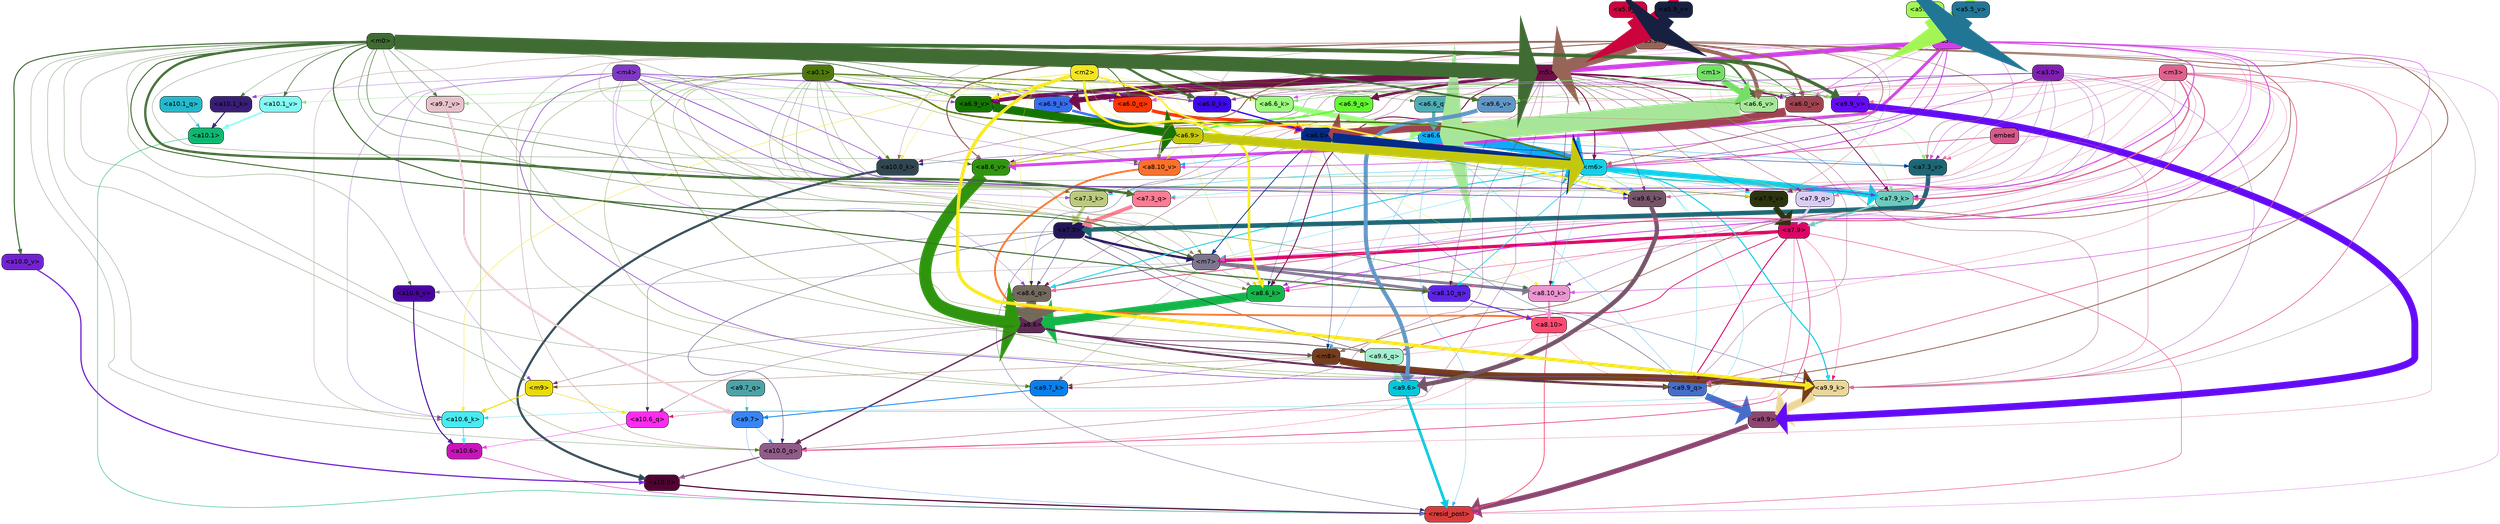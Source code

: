 strict digraph "" {
	graph [bgcolor=transparent,
		layout=dot,
		overlap=false,
		splines=true
	];
	"<a10.6>"	[color=black,
		fillcolor="#c814b9",
		fontname=Helvetica,
		shape=box,
		style="filled, rounded"];
	"<resid_post>"	[color=black,
		fillcolor="#d83c3c",
		fontname=Helvetica,
		shape=box,
		style="filled, rounded"];
	"<a10.6>" -> "<resid_post>"	[color="#c814b9",
		penwidth=0.9498605728149414];
	"<a10.1>"	[color=black,
		fillcolor="#0db871",
		fontname=Helvetica,
		shape=box,
		style="filled, rounded"];
	"<a10.1>" -> "<resid_post>"	[color="#0db871",
		penwidth=1.0084514617919922];
	"<a10.0>"	[color=black,
		fillcolor="#510333",
		fontname=Helvetica,
		shape=box,
		style="filled, rounded"];
	"<a10.0>" -> "<resid_post>"	[color="#510333",
		penwidth=2.5814952850341797];
	"<a9.9>"	[color=black,
		fillcolor="#8c4671",
		fontname=Helvetica,
		shape=box,
		style="filled, rounded"];
	"<a9.9>" -> "<resid_post>"	[color="#8c4671",
		penwidth=11.610888481140137];
	"<a9.7>"	[color=black,
		fillcolor="#3885f7",
		fontname=Helvetica,
		shape=box,
		style="filled, rounded"];
	"<a9.7>" -> "<resid_post>"	[color="#3885f7",
		penwidth=0.6];
	"<a10.0_q>"	[color=black,
		fillcolor="#915c88",
		fontname=Helvetica,
		shape=box,
		style="filled, rounded"];
	"<a9.7>" -> "<a10.0_q>"	[color="#3885f7",
		penwidth=0.6];
	"<a9.6>"	[color=black,
		fillcolor="#05c7db",
		fontname=Helvetica,
		shape=box,
		style="filled, rounded"];
	"<a9.6>" -> "<resid_post>"	[color="#05c7db",
		penwidth=6.121421813964844];
	"<a8.10>"	[color=black,
		fillcolor="#fc4b73",
		fontname=Helvetica,
		shape=box,
		style="filled, rounded"];
	"<a8.10>" -> "<resid_post>"	[color="#fc4b73",
		penwidth=1.7841739654541016];
	"<a8.10>" -> "<a10.0_q>"	[color="#fc4b73",
		penwidth=0.6612663269042969];
	"<a9.9_q>"	[color=black,
		fillcolor="#466ec9",
		fontname=Helvetica,
		shape=box,
		style="filled, rounded"];
	"<a8.10>" -> "<a9.9_q>"	[color="#fc4b73",
		penwidth=0.6];
	"<a7.9>"	[color=black,
		fillcolor="#de0465",
		fontname=Helvetica,
		shape=box,
		style="filled, rounded"];
	"<a7.9>" -> "<resid_post>"	[color="#de0465",
		penwidth=0.8109169006347656];
	"<a10.6_q>"	[color=black,
		fillcolor="#fe2aef",
		fontname=Helvetica,
		shape=box,
		style="filled, rounded"];
	"<a7.9>" -> "<a10.6_q>"	[color="#de0465",
		penwidth=0.6];
	"<a7.9>" -> "<a10.0_q>"	[color="#de0465",
		penwidth=1.19378662109375];
	"<m7>"	[color=black,
		fillcolor="#7e758f",
		fontname=Helvetica,
		shape=box,
		style="filled, rounded"];
	"<a7.9>" -> "<m7>"	[color="#de0465",
		penwidth=7.3899383544921875];
	"<a7.9>" -> "<a9.9_q>"	[color="#de0465",
		penwidth=2.1764984130859375];
	"<a9.6_q>"	[color=black,
		fillcolor="#a3f0d0",
		fontname=Helvetica,
		shape=box,
		style="filled, rounded"];
	"<a7.9>" -> "<a9.6_q>"	[color="#de0465",
		penwidth=1.6184196472167969];
	"<a9.9_k>"	[color=black,
		fillcolor="#ead799",
		fontname=Helvetica,
		shape=box,
		style="filled, rounded"];
	"<a7.9>" -> "<a9.9_k>"	[color="#de0465",
		penwidth=0.6];
	"<a8.6_k>"	[color=black,
		fillcolor="#14b64a",
		fontname=Helvetica,
		shape=box,
		style="filled, rounded"];
	"<a7.9>" -> "<a8.6_k>"	[color="#de0465",
		penwidth=0.7570610046386719];
	"<a7.3>"	[color=black,
		fillcolor="#231658",
		fontname=Helvetica,
		shape=box,
		style="filled, rounded"];
	"<a7.3>" -> "<resid_post>"	[color="#231658",
		penwidth=0.6];
	"<a7.3>" -> "<a10.6_q>"	[color="#231658",
		penwidth=0.6];
	"<a7.3>" -> "<a10.0_q>"	[color="#231658",
		penwidth=0.8208656311035156];
	"<a7.3>" -> "<m7>"	[color="#231658",
		penwidth=5.189311981201172];
	"<a7.3>" -> "<a9.9_q>"	[color="#231658",
		penwidth=0.8119163513183594];
	"<a7.3>" -> "<a9.6_q>"	[color="#231658",
		penwidth=0.9649925231933594];
	"<a8.6_q>"	[color=black,
		fillcolor="#73695d",
		fontname=Helvetica,
		shape=box,
		style="filled, rounded"];
	"<a7.3>" -> "<a8.6_q>"	[color="#231658",
		penwidth=0.7801322937011719];
	"<a6.6>"	[color=black,
		fillcolor="#11aaf4",
		fontname=Helvetica,
		shape=box,
		style="filled, rounded"];
	"<a6.6>" -> "<resid_post>"	[color="#11aaf4",
		penwidth=0.6];
	"<m6>"	[color=black,
		fillcolor="#11d0e7",
		fontname=Helvetica,
		shape=box,
		style="filled, rounded"];
	"<a6.6>" -> "<m6>"	[color="#11aaf4",
		penwidth=21.6163272857666];
	"<m8>"	[color=black,
		fillcolor="#763c1c",
		fontname=Helvetica,
		shape=box,
		style="filled, rounded"];
	"<a6.6>" -> "<m8>"	[color="#11aaf4",
		penwidth=0.6];
	"<a6.6>" -> "<a9.9_q>"	[color="#11aaf4",
		penwidth=0.6];
	"<a8.10_v>"	[color=black,
		fillcolor="#fb712b",
		fontname=Helvetica,
		shape=box,
		style="filled, rounded"];
	"<a6.6>" -> "<a8.10_v>"	[color="#11aaf4",
		penwidth=1.0661506652832031];
	"<a7.3_v>"	[color=black,
		fillcolor="#1c6675",
		fontname=Helvetica,
		shape=box,
		style="filled, rounded"];
	"<a6.6>" -> "<a7.3_v>"	[color="#11aaf4",
		penwidth=0.8506813049316406];
	"<a5.5>"	[color=black,
		fillcolor="#d140e5",
		fontname=Helvetica,
		shape=box,
		style="filled, rounded"];
	"<a5.5>" -> "<resid_post>"	[color="#d140e5",
		penwidth=0.6];
	"<m5>"	[color=black,
		fillcolor="#730c4b",
		fontname=Helvetica,
		shape=box,
		style="filled, rounded"];
	"<a5.5>" -> "<m5>"	[color="#d140e5",
		penwidth=10.773042678833008];
	"<a5.5>" -> "<m6>"	[color="#d140e5",
		penwidth=1.8430671691894531];
	"<a5.5>" -> "<m7>"	[color="#d140e5",
		penwidth=1.0865592956542969];
	"<a9.9_v>"	[color=black,
		fillcolor="#640bf6",
		fontname=Helvetica,
		shape=box,
		style="filled, rounded"];
	"<a5.5>" -> "<a9.9_v>"	[color="#d140e5",
		penwidth=0.6];
	"<a8.10_k>"	[color=black,
		fillcolor="#eb95d0",
		fontname=Helvetica,
		shape=box,
		style="filled, rounded"];
	"<a5.5>" -> "<a8.10_k>"	[color="#d140e5",
		penwidth=1.1390800476074219];
	"<a5.5>" -> "<a8.6_k>"	[color="#d140e5",
		penwidth=2.00030517578125];
	"<a5.5>" -> "<a8.10_v>"	[color="#d140e5",
		penwidth=1.4206085205078125];
	"<a8.6_v>"	[color=black,
		fillcolor="#2f950e",
		fontname=Helvetica,
		shape=box,
		style="filled, rounded"];
	"<a5.5>" -> "<a8.6_v>"	[color="#d140e5",
		penwidth=6.534294128417969];
	"<a7.9_q>"	[color=black,
		fillcolor="#d9cdf5",
		fontname=Helvetica,
		shape=box,
		style="filled, rounded"];
	"<a5.5>" -> "<a7.9_q>"	[color="#d140e5",
		penwidth=0.6];
	"<a7.9_v>"	[color=black,
		fillcolor="#2b350e",
		fontname=Helvetica,
		shape=box,
		style="filled, rounded"];
	"<a5.5>" -> "<a7.9_v>"	[color="#d140e5",
		penwidth=2.0819549560546875];
	"<a5.5>" -> "<a7.3_v>"	[color="#d140e5",
		penwidth=0.8107681274414062];
	"<a6.0_q>"	[color=black,
		fillcolor="#fe3605",
		fontname=Helvetica,
		shape=box,
		style="filled, rounded"];
	"<a5.5>" -> "<a6.0_q>"	[color="#d140e5",
		penwidth=0.6];
	"<a6.6_k>"	[color=black,
		fillcolor="#9dfb80",
		fontname=Helvetica,
		shape=box,
		style="filled, rounded"];
	"<a5.5>" -> "<a6.6_k>"	[color="#d140e5",
		penwidth=0.6];
	"<a6.0_v>"	[color=black,
		fillcolor="#9f4350",
		fontname=Helvetica,
		shape=box,
		style="filled, rounded"];
	"<a5.5>" -> "<a6.0_v>"	[color="#d140e5",
		penwidth=0.9978408813476562];
	"<a10.6_q>" -> "<a10.6>"	[color="#fe2aef",
		penwidth=0.9244728088378906];
	"<a10.1_q>"	[color=black,
		fillcolor="#24b9cd",
		fontname=Helvetica,
		shape=box,
		style="filled, rounded"];
	"<a10.1_q>" -> "<a10.1>"	[color="#24b9cd",
		penwidth=0.9268798828125];
	"<a10.0_q>" -> "<a10.0>"	[color="#915c88",
		penwidth=2.905670166015625];
	"<a10.6_k>"	[color=black,
		fillcolor="#47eaf2",
		fontname=Helvetica,
		shape=box,
		style="filled, rounded"];
	"<a10.6_k>" -> "<a10.6>"	[color="#47eaf2",
		penwidth=2.0319366455078125];
	"<a10.1_k>"	[color=black,
		fillcolor="#391e76",
		fontname=Helvetica,
		shape=box,
		style="filled, rounded"];
	"<a10.1_k>" -> "<a10.1>"	[color="#391e76",
		penwidth=2.4037628173828125];
	"<a10.0_k>"	[color=black,
		fillcolor="#304752",
		fontname=Helvetica,
		shape=box,
		style="filled, rounded"];
	"<a10.0_k>" -> "<a10.0>"	[color="#304752",
		penwidth=4.9319305419921875];
	"<a10.6_v>"	[color=black,
		fillcolor="#48059f",
		fontname=Helvetica,
		shape=box,
		style="filled, rounded"];
	"<a10.6_v>" -> "<a10.6>"	[color="#48059f",
		penwidth=2.290935516357422];
	"<a10.1_v>"	[color=black,
		fillcolor="#82f9f2",
		fontname=Helvetica,
		shape=box,
		style="filled, rounded"];
	"<a10.1_v>" -> "<a10.1>"	[color="#82f9f2",
		penwidth=3.6398468017578125];
	"<a10.0_v>"	[color=black,
		fillcolor="#7223d0",
		fontname=Helvetica,
		shape=box,
		style="filled, rounded"];
	"<a10.0_v>" -> "<a10.0>"	[color="#7223d0",
		penwidth=2.7666168212890625];
	"<m9>"	[color=black,
		fillcolor="#ebdb08",
		fontname=Helvetica,
		shape=box,
		style="filled, rounded"];
	"<m9>" -> "<a10.6_q>"	[color="#ebdb08",
		penwidth=1.0384025573730469];
	"<m9>" -> "<a10.6_k>"	[color="#ebdb08",
		penwidth=2.371124267578125];
	"<a8.6>"	[color=black,
		fillcolor="#622a58",
		fontname=Helvetica,
		shape=box,
		style="filled, rounded"];
	"<a8.6>" -> "<a10.6_q>"	[color="#622a58",
		penwidth=0.6];
	"<a8.6>" -> "<a10.0_q>"	[color="#622a58",
		penwidth=3.1841888427734375];
	"<a8.6>" -> "<m9>"	[color="#622a58",
		penwidth=0.6];
	"<a8.6>" -> "<m8>"	[color="#622a58",
		penwidth=1.972564697265625];
	"<a8.6>" -> "<a9.9_q>"	[color="#622a58",
		penwidth=4.482503890991211];
	"<a8.6>" -> "<a9.6_q>"	[color="#622a58",
		penwidth=1.515838623046875];
	"<m5>" -> "<a10.0_q>"	[color="#730c4b",
		penwidth=0.6];
	"<m5>" -> "<a10.0_k>"	[color="#730c4b",
		penwidth=0.6];
	"<m5>" -> "<m6>"	[color="#730c4b",
		penwidth=2.143606185913086];
	"<m5>" -> "<a9.9_q>"	[color="#730c4b",
		penwidth=0.6];
	"<m5>" -> "<a9.9_k>"	[color="#730c4b",
		penwidth=0.6];
	"<a9.7_k>"	[color=black,
		fillcolor="#097fed",
		fontname=Helvetica,
		shape=box,
		style="filled, rounded"];
	"<m5>" -> "<a9.7_k>"	[color="#730c4b",
		penwidth=0.6];
	"<a9.6_k>"	[color=black,
		fillcolor="#765469",
		fontname=Helvetica,
		shape=box,
		style="filled, rounded"];
	"<m5>" -> "<a9.6_k>"	[color="#730c4b",
		penwidth=0.7197036743164062];
	"<a8.10_q>"	[color=black,
		fillcolor="#5b24e5",
		fontname=Helvetica,
		shape=box,
		style="filled, rounded"];
	"<m5>" -> "<a8.10_q>"	[color="#730c4b",
		penwidth=0.7198371887207031];
	"<m5>" -> "<a8.6_q>"	[color="#730c4b",
		penwidth=0.6];
	"<m5>" -> "<a8.10_k>"	[color="#730c4b",
		penwidth=0.9238471984863281];
	"<m5>" -> "<a8.6_k>"	[color="#730c4b",
		penwidth=2.1219520568847656];
	"<m5>" -> "<a8.6_v>"	[color="#730c4b",
		penwidth=0.6];
	"<m5>" -> "<a7.9_q>"	[color="#730c4b",
		penwidth=0.6];
	"<a7.9_k>"	[color=black,
		fillcolor="#6dcbbe",
		fontname=Helvetica,
		shape=box,
		style="filled, rounded"];
	"<m5>" -> "<a7.9_k>"	[color="#730c4b",
		penwidth=1.7779998779296875];
	"<a7.3_k>"	[color=black,
		fillcolor="#bcca7d",
		fontname=Helvetica,
		shape=box,
		style="filled, rounded"];
	"<m5>" -> "<a7.3_k>"	[color="#730c4b",
		penwidth=0.6];
	"<m5>" -> "<a7.9_v>"	[color="#730c4b",
		penwidth=0.6];
	"<a6.9_q>"	[color=black,
		fillcolor="#64f632",
		fontname=Helvetica,
		shape=box,
		style="filled, rounded"];
	"<m5>" -> "<a6.9_q>"	[color="#730c4b",
		penwidth=5.935678482055664];
	"<a6.6_q>"	[color=black,
		fillcolor="#4facb4",
		fontname=Helvetica,
		shape=box,
		style="filled, rounded"];
	"<m5>" -> "<a6.6_q>"	[color="#730c4b",
		penwidth=0.6];
	"<a6.9_k>"	[color=black,
		fillcolor="#366ded",
		fontname=Helvetica,
		shape=box,
		style="filled, rounded"];
	"<m5>" -> "<a6.9_k>"	[color="#730c4b",
		penwidth=12.203306198120117];
	"<a6.0_k>"	[color=black,
		fillcolor="#3d09ec",
		fontname=Helvetica,
		shape=box,
		style="filled, rounded"];
	"<m5>" -> "<a6.0_k>"	[color="#730c4b",
		penwidth=0.6867179870605469];
	"<a6.9_v>"	[color=black,
		fillcolor="#157403",
		fontname=Helvetica,
		shape=box,
		style="filled, rounded"];
	"<m5>" -> "<a6.9_v>"	[color="#730c4b",
		penwidth=8.809343338012695];
	"<m5>" -> "<a6.0_v>"	[color="#730c4b",
		penwidth=3.8560523986816406];
	"<a5.9>"	[color=black,
		fillcolor="#966557",
		fontname=Helvetica,
		shape=box,
		style="filled, rounded"];
	"<a5.9>" -> "<a10.0_q>"	[color="#966557",
		penwidth=0.6463394165039062];
	"<a5.9>" -> "<a10.6_k>"	[color="#966557",
		penwidth=0.6];
	"<a5.9>" -> "<a10.0_k>"	[color="#966557",
		penwidth=0.6];
	"<a5.9>" -> "<m5>"	[color="#966557",
		penwidth=27.929821968078613];
	"<a5.9>" -> "<m6>"	[color="#966557",
		penwidth=1.4513568878173828];
	"<a5.9>" -> "<m7>"	[color="#966557",
		penwidth=0.6];
	"<a5.9>" -> "<m8>"	[color="#966557",
		penwidth=1.6550712585449219];
	"<a5.9>" -> "<a9.9_q>"	[color="#966557",
		penwidth=2.019031524658203];
	"<a5.9>" -> "<a9.9_k>"	[color="#966557",
		penwidth=0.6];
	"<a5.9>" -> "<a8.10_v>"	[color="#966557",
		penwidth=2.2765426635742188];
	"<a5.9>" -> "<a8.6_v>"	[color="#966557",
		penwidth=2.4934005737304688];
	"<a5.9>" -> "<a7.9_v>"	[color="#966557",
		penwidth=0.6];
	"<a5.9>" -> "<a7.3_v>"	[color="#966557",
		penwidth=0.9861984252929688];
	"<a5.9>" -> "<a6.0_k>"	[color="#966557",
		penwidth=0.6];
	"<a6.6_v>"	[color=black,
		fillcolor="#a7e699",
		fontname=Helvetica,
		shape=box,
		style="filled, rounded"];
	"<a5.9>" -> "<a6.6_v>"	[color="#966557",
		penwidth=8.623922348022461];
	"<a5.9>" -> "<a6.0_v>"	[color="#966557",
		penwidth=4.239973068237305];
	"<m3>"	[color=black,
		fillcolor="#e0618d",
		fontname=Helvetica,
		shape=box,
		style="filled, rounded"];
	"<m3>" -> "<a10.0_q>"	[color="#e0618d",
		penwidth=0.6597442626953125];
	"<m3>" -> "<a10.0_k>"	[color="#e0618d",
		penwidth=0.6506614685058594];
	"<m3>" -> "<m7>"	[color="#e0618d",
		penwidth=0.7659339904785156];
	"<m3>" -> "<a9.9_q>"	[color="#e0618d",
		penwidth=1.6276321411132812];
	"<m3>" -> "<a9.6_q>"	[color="#e0618d",
		penwidth=0.6724472045898438];
	"<m3>" -> "<a9.9_k>"	[color="#e0618d",
		penwidth=1.4574642181396484];
	"<m3>" -> "<a9.6_k>"	[color="#e0618d",
		penwidth=0.6];
	"<m3>" -> "<a9.9_v>"	[color="#e0618d",
		penwidth=0.6589469909667969];
	"<a9.6_v>"	[color=black,
		fillcolor="#6196c4",
		fontname=Helvetica,
		shape=box,
		style="filled, rounded"];
	"<m3>" -> "<a9.6_v>"	[color="#e0618d",
		penwidth=0.6];
	"<m3>" -> "<a8.10_q>"	[color="#e0618d",
		penwidth=0.6];
	"<m3>" -> "<a8.6_q>"	[color="#e0618d",
		penwidth=2.1676406860351562];
	"<m3>" -> "<a7.9_q>"	[color="#e0618d",
		penwidth=0.6];
	"<a7.3_q>"	[color=black,
		fillcolor="#fd7c93",
		fontname=Helvetica,
		shape=box,
		style="filled, rounded"];
	"<m3>" -> "<a7.3_q>"	[color="#e0618d",
		penwidth=0.6];
	"<m3>" -> "<a7.9_k>"	[color="#e0618d",
		penwidth=2.978912353515625];
	"<m3>" -> "<a7.9_v>"	[color="#e0618d",
		penwidth=0.6];
	"<m3>" -> "<a7.3_v>"	[color="#e0618d",
		penwidth=0.6];
	"<m3>" -> "<a6.0_q>"	[color="#e0618d",
		penwidth=0.6884860992431641];
	"<m3>" -> "<a6.0_v>"	[color="#e0618d",
		penwidth=0.6];
	"<m0>"	[color=black,
		fillcolor="#406b33",
		fontname=Helvetica,
		shape=box,
		style="filled, rounded"];
	"<m0>" -> "<a10.0_q>"	[color="#406b33",
		penwidth=0.6];
	"<m0>" -> "<a10.6_k>"	[color="#406b33",
		penwidth=0.6];
	"<m0>" -> "<a10.1_k>"	[color="#406b33",
		penwidth=0.6];
	"<m0>" -> "<a10.6_v>"	[color="#406b33",
		penwidth=0.6];
	"<m0>" -> "<a10.1_v>"	[color="#406b33",
		penwidth=1.3360328674316406];
	"<m0>" -> "<a10.0_v>"	[color="#406b33",
		penwidth=2.4083595275878906];
	"<m0>" -> "<m9>"	[color="#406b33",
		penwidth=0.6];
	"<m0>" -> "<m5>"	[color="#406b33",
		penwidth=33.441712856292725];
	"<m0>" -> "<m7>"	[color="#406b33",
		penwidth=2.224945068359375];
	"<m0>" -> "<m8>"	[color="#406b33",
		penwidth=0.6];
	"<m0>" -> "<a9.7_k>"	[color="#406b33",
		penwidth=0.6];
	"<m0>" -> "<a9.6_k>"	[color="#406b33",
		penwidth=0.6];
	"<m0>" -> "<a9.9_v>"	[color="#406b33",
		penwidth=7.537467956542969];
	"<a9.7_v>"	[color=black,
		fillcolor="#e7c2cb",
		fontname=Helvetica,
		shape=box,
		style="filled, rounded"];
	"<m0>" -> "<a9.7_v>"	[color="#406b33",
		penwidth=0.8575286865234375];
	"<m0>" -> "<a9.6_v>"	[color="#406b33",
		penwidth=4.1688385009765625];
	"<m0>" -> "<a8.10_q>"	[color="#406b33",
		penwidth=2.3761940002441406];
	"<m0>" -> "<a8.10_k>"	[color="#406b33",
		penwidth=0.9220962524414062];
	"<m0>" -> "<a8.6_v>"	[color="#406b33",
		penwidth=0.6];
	"<m0>" -> "<a7.9_q>"	[color="#406b33",
		penwidth=0.6];
	"<m0>" -> "<a7.3_q>"	[color="#406b33",
		penwidth=5.264301300048828];
	"<m0>" -> "<a7.9_v>"	[color="#406b33",
		penwidth=1.2114486694335938];
	"<m0>" -> "<a6.6_q>"	[color="#406b33",
		penwidth=0.6273632049560547];
	"<m0>" -> "<a6.0_q>"	[color="#406b33",
		penwidth=1.8900203704833984];
	"<m0>" -> "<a6.9_k>"	[color="#406b33",
		penwidth=1.2153072357177734];
	"<m0>" -> "<a6.6_k>"	[color="#406b33",
		penwidth=4.234254837036133];
	"<m0>" -> "<a6.0_k>"	[color="#406b33",
		penwidth=5.01750373840332];
	"<m0>" -> "<a6.9_v>"	[color="#406b33",
		penwidth=1.6340084075927734];
	"<m0>" -> "<a6.6_v>"	[color="#406b33",
		penwidth=4.314628601074219];
	"<m0>" -> "<a6.0_v>"	[color="#406b33",
		penwidth=1.9309234619140625];
	"<a0.1>"	[color=black,
		fillcolor="#4e770a",
		fontname=Helvetica,
		shape=box,
		style="filled, rounded"];
	"<a0.1>" -> "<a10.0_q>"	[color="#4e770a",
		penwidth=0.6];
	"<a0.1>" -> "<a10.0_k>"	[color="#4e770a",
		penwidth=0.6768684387207031];
	"<a0.1>" -> "<m6>"	[color="#4e770a",
		penwidth=3.4290084838867188];
	"<a0.1>" -> "<m7>"	[color="#4e770a",
		penwidth=0.6];
	"<a0.1>" -> "<a9.9_q>"	[color="#4e770a",
		penwidth=0.6];
	"<a0.1>" -> "<a9.6_q>"	[color="#4e770a",
		penwidth=0.6];
	"<a0.1>" -> "<a9.9_k>"	[color="#4e770a",
		penwidth=0.81341552734375];
	"<a0.1>" -> "<a9.7_k>"	[color="#4e770a",
		penwidth=0.6];
	"<a0.1>" -> "<a9.9_v>"	[color="#4e770a",
		penwidth=1.062591552734375];
	"<a0.1>" -> "<a9.6_v>"	[color="#4e770a",
		penwidth=0.6];
	"<a0.1>" -> "<a8.10_q>"	[color="#4e770a",
		penwidth=0.6];
	"<a0.1>" -> "<a8.6_k>"	[color="#4e770a",
		penwidth=0.6];
	"<a0.1>" -> "<a8.10_v>"	[color="#4e770a",
		penwidth=0.6];
	"<a0.1>" -> "<a7.3_q>"	[color="#4e770a",
		penwidth=0.6];
	"<a0.1>" -> "<a7.3_k>"	[color="#4e770a",
		penwidth=0.6];
	"<a0.1>" -> "<a7.9_v>"	[color="#4e770a",
		penwidth=0.6];
	"<a0.1>" -> "<a6.0_q>"	[color="#4e770a",
		penwidth=0.6];
	"<a0.1>" -> "<a6.0_k>"	[color="#4e770a",
		penwidth=1.7027435302734375];
	"<a0.1>" -> "<a6.9_v>"	[color="#4e770a",
		penwidth=0.6];
	"<a0.1>" -> "<a6.6_v>"	[color="#4e770a",
		penwidth=0.6];
	"<m6>" -> "<a10.6_k>"	[color="#11d0e7",
		penwidth=0.6];
	"<m6>" -> "<m7>"	[color="#11d0e7",
		penwidth=0.6];
	"<m6>" -> "<a9.9_q>"	[color="#11d0e7",
		penwidth=0.6];
	"<m6>" -> "<a9.9_k>"	[color="#11d0e7",
		penwidth=2.533975601196289];
	"<m6>" -> "<a9.6_k>"	[color="#11d0e7",
		penwidth=0.9471282958984375];
	"<m6>" -> "<a8.10_q>"	[color="#11d0e7",
		penwidth=1.4854621887207031];
	"<m6>" -> "<a8.6_q>"	[color="#11d0e7",
		penwidth=2.0796165466308594];
	"<m6>" -> "<a8.10_k>"	[color="#11d0e7",
		penwidth=0.6];
	"<m6>" -> "<a7.9_q>"	[color="#11d0e7",
		penwidth=1.9016571044921875];
	"<m6>" -> "<a7.3_q>"	[color="#11d0e7",
		penwidth=0.6];
	"<m6>" -> "<a7.9_k>"	[color="#11d0e7",
		penwidth=12.277053833007812];
	"<m6>" -> "<a7.3_k>"	[color="#11d0e7",
		penwidth=0.8951148986816406];
	"<m6>" -> "<a7.9_v>"	[color="#11d0e7",
		penwidth=0.8897933959960938];
	"<m4>"	[color=black,
		fillcolor="#8037c6",
		fontname=Helvetica,
		shape=box,
		style="filled, rounded"];
	"<m4>" -> "<a10.6_k>"	[color="#8037c6",
		penwidth=0.6];
	"<m4>" -> "<a10.1_k>"	[color="#8037c6",
		penwidth=0.6];
	"<m4>" -> "<a10.0_k>"	[color="#8037c6",
		penwidth=1.230804443359375];
	"<m4>" -> "<m9>"	[color="#8037c6",
		penwidth=0.6];
	"<m4>" -> "<a9.9_k>"	[color="#8037c6",
		penwidth=1.3186264038085938];
	"<m4>" -> "<a9.6_k>"	[color="#8037c6",
		penwidth=1.3722038269042969];
	"<m4>" -> "<a8.6_q>"	[color="#8037c6",
		penwidth=0.6];
	"<m4>" -> "<a8.10_v>"	[color="#8037c6",
		penwidth=0.6];
	"<m4>" -> "<a7.9_k>"	[color="#8037c6",
		penwidth=1.5913276672363281];
	"<m4>" -> "<a7.3_k>"	[color="#8037c6",
		penwidth=0.6];
	"<m4>" -> "<a6.0_q>"	[color="#8037c6",
		penwidth=0.6];
	"<m4>" -> "<a6.0_k>"	[color="#8037c6",
		penwidth=1.4652233123779297];
	"<m4>" -> "<a6.9_v>"	[color="#8037c6",
		penwidth=0.6];
	"<m2>"	[color=black,
		fillcolor="#f4e520",
		fontname=Helvetica,
		shape=box,
		style="filled, rounded"];
	"<m2>" -> "<a10.6_k>"	[color="#f4e520",
		penwidth=0.8380241394042969];
	"<m2>" -> "<a10.0_k>"	[color="#f4e520",
		penwidth=0.6622200012207031];
	"<m2>" -> "<a9.9_k>"	[color="#f4e520",
		penwidth=7.476325988769531];
	"<m2>" -> "<a9.6_k>"	[color="#f4e520",
		penwidth=3.761505126953125];
	"<m2>" -> "<a8.6_q>"	[color="#f4e520",
		penwidth=0.6];
	"<m2>" -> "<a8.10_k>"	[color="#f4e520",
		penwidth=0.6];
	"<m2>" -> "<a8.6_k>"	[color="#f4e520",
		penwidth=5.699577331542969];
	"<m2>" -> "<a7.9_q>"	[color="#f4e520",
		penwidth=0.6];
	"<m2>" -> "<a6.0_q>"	[color="#f4e520",
		penwidth=0.6];
	"<m2>" -> "<a6.6_k>"	[color="#f4e520",
		penwidth=0.6];
	"<m2>" -> "<a6.9_v>"	[color="#f4e520",
		penwidth=4.3256072998046875];
	"<a6.0>"	[color=black,
		fillcolor="#012b87",
		fontname=Helvetica,
		shape=box,
		style="filled, rounded"];
	"<a6.0>" -> "<a10.0_k>"	[color="#012b87",
		penwidth=0.6];
	"<a6.0>" -> "<m6>"	[color="#012b87",
		penwidth=23.31447410583496];
	"<a6.0>" -> "<m7>"	[color="#012b87",
		penwidth=1.694061279296875];
	"<a6.0>" -> "<m8>"	[color="#012b87",
		penwidth=0.7418403625488281];
	"<a6.0>" -> "<a9.9_k>"	[color="#012b87",
		penwidth=0.6];
	"<a6.0>" -> "<a9.6_k>"	[color="#012b87",
		penwidth=0.6];
	"<a6.0>" -> "<a8.6_q>"	[color="#012b87",
		penwidth=0.6];
	"<a6.0>" -> "<a8.6_k>"	[color="#012b87",
		penwidth=0.6];
	"<a6.0>" -> "<a7.3_v>"	[color="#012b87",
		penwidth=0.9905738830566406];
	"<m7>" -> "<a10.6_v>"	[color="#7e758f",
		penwidth=0.6];
	"<m7>" -> "<a9.7_k>"	[color="#7e758f",
		penwidth=0.6];
	"<m7>" -> "<a8.10_q>"	[color="#7e758f",
		penwidth=6.2237091064453125];
	"<m7>" -> "<a8.6_q>"	[color="#7e758f",
		penwidth=1.9677276611328125];
	"<m7>" -> "<a8.10_k>"	[color="#7e758f",
		penwidth=6.505390167236328];
	"<m7>" -> "<a8.6_k>"	[color="#7e758f",
		penwidth=0.6821136474609375];
	"<m1>"	[color=black,
		fillcolor="#74de67",
		fontname=Helvetica,
		shape=box,
		style="filled, rounded"];
	"<m1>" -> "<a10.1_v>"	[color="#74de67",
		penwidth=0.6];
	"<m1>" -> "<a9.9_v>"	[color="#74de67",
		penwidth=1.4082679748535156];
	"<m1>" -> "<a9.7_v>"	[color="#74de67",
		penwidth=0.6];
	"<m1>" -> "<a9.6_v>"	[color="#74de67",
		penwidth=0.6];
	"<m1>" -> "<a7.9_k>"	[color="#74de67",
		penwidth=0.6];
	"<m1>" -> "<a7.3_v>"	[color="#74de67",
		penwidth=0.6];
	"<m1>" -> "<a6.6_k>"	[color="#74de67",
		penwidth=1.0421028137207031];
	"<m1>" -> "<a6.6_v>"	[color="#74de67",
		penwidth=14.129535675048828];
	"<m1>" -> "<a6.0_v>"	[color="#74de67",
		penwidth=1.93902587890625];
	"<m8>" -> "<m9>"	[color="#763c1c",
		penwidth=0.6];
	"<m8>" -> "<a9.9_q>"	[color="#763c1c",
		penwidth=3.073810577392578];
	"<m8>" -> "<a9.9_k>"	[color="#763c1c",
		penwidth=16.255420684814453];
	"<m8>" -> "<a9.7_k>"	[color="#763c1c",
		penwidth=0.6];
	"<a9.9_q>" -> "<a9.9>"	[color="#466ec9",
		penwidth=15.310546875];
	"<a9.7_q>"	[color=black,
		fillcolor="#4ca4a8",
		fontname=Helvetica,
		shape=box,
		style="filled, rounded"];
	"<a9.7_q>" -> "<a9.7>"	[color="#4ca4a8",
		penwidth=0.6];
	"<a9.6_q>" -> "<a9.6>"	[color="#a3f0d0",
		penwidth=6.823722839355469];
	"<a9.9_k>" -> "<a9.9>"	[color="#ead799",
		penwidth=17.953022003173828];
	"<a9.7_k>" -> "<a9.7>"	[color="#097fed",
		penwidth=1.85101318359375];
	"<a9.6_k>" -> "<a9.6>"	[color="#765469",
		penwidth=9.787818908691406];
	"<a9.9_v>" -> "<a9.9>"	[color="#640bf6",
		penwidth=15.728643417358398];
	"<a9.7_v>" -> "<a9.7>"	[color="#e7c2cb",
		penwidth=4.305488586425781];
	"<a9.6_v>" -> "<a9.6>"	[color="#6196c4",
		penwidth=9.212547302246094];
	"<a3.0>"	[color=black,
		fillcolor="#801fb2",
		fontname=Helvetica,
		shape=box,
		style="filled, rounded"];
	"<a3.0>" -> "<m6>"	[color="#801fb2",
		penwidth=1.0663299560546875];
	"<a3.0>" -> "<a9.9_k>"	[color="#801fb2",
		penwidth=0.6];
	"<a3.0>" -> "<a9.6_k>"	[color="#801fb2",
		penwidth=0.6];
	"<a3.0>" -> "<a8.10_k>"	[color="#801fb2",
		penwidth=0.6];
	"<a3.0>" -> "<a8.6_k>"	[color="#801fb2",
		penwidth=0.6];
	"<a3.0>" -> "<a7.9_k>"	[color="#801fb2",
		penwidth=0.6];
	"<a3.0>" -> "<a7.9_v>"	[color="#801fb2",
		penwidth=0.6];
	"<a3.0>" -> "<a7.3_v>"	[color="#801fb2",
		penwidth=0.6];
	"<a3.0>" -> "<a6.0_k>"	[color="#801fb2",
		penwidth=0.6];
	"<a3.0>" -> "<a6.9_v>"	[color="#801fb2",
		penwidth=0.6];
	"<a3.0>" -> "<a6.6_v>"	[color="#801fb2",
		penwidth=1.2425460815429688];
	embed	[color=black,
		fillcolor="#d9588d",
		fontname=Helvetica,
		shape=box,
		style="filled, rounded"];
	embed -> "<m6>"	[color="#d9588d",
		penwidth=1.6749610900878906];
	embed -> "<a9.9_k>"	[color="#d9588d",
		penwidth=0.8602714538574219];
	embed -> "<a9.6_k>"	[color="#d9588d",
		penwidth=0.6];
	embed -> "<a7.3_v>"	[color="#d9588d",
		penwidth=0.6];
	"<a8.10_q>" -> "<a8.10>"	[color="#5b24e5",
		penwidth=2.2933731079101562];
	"<a8.6_q>" -> "<a8.6>"	[color="#73695d",
		penwidth=22.21251106262207];
	"<a8.10_k>" -> "<a8.10>"	[color="#eb95d0",
		penwidth=5.009056091308594];
	"<a8.6_k>" -> "<a8.6>"	[color="#14b64a",
		penwidth=19.114789962768555];
	"<a8.10_v>" -> "<a8.10>"	[color="#fb712b",
		penwidth=4.248416900634766];
	"<a8.6_v>" -> "<a8.6>"	[color="#2f950e",
		penwidth=27.461654663085938];
	"<a6.9>"	[color=black,
		fillcolor="#c3c80f",
		fontname=Helvetica,
		shape=box,
		style="filled, rounded"];
	"<a6.9>" -> "<m6>"	[color="#c3c80f",
		penwidth=21.47117805480957];
	"<a6.9>" -> "<a8.6_k>"	[color="#c3c80f",
		penwidth=0.6];
	"<a6.9>" -> "<a8.10_v>"	[color="#c3c80f",
		penwidth=0.6];
	"<a6.9>" -> "<a8.6_v>"	[color="#c3c80f",
		penwidth=2.0546798706054688];
	"<a6.9>" -> "<a7.9_v>"	[color="#c3c80f",
		penwidth=0.6];
	"<a7.9_q>" -> "<a7.9>"	[color="#d9cdf5",
		penwidth=5.6087493896484375];
	"<a7.3_q>" -> "<a7.3>"	[color="#fd7c93",
		penwidth=8.568470001220703];
	"<a7.9_k>" -> "<a7.9>"	[color="#6dcbbe",
		penwidth=4.179893493652344];
	"<a7.3_k>" -> "<a7.3>"	[color="#bcca7d",
		penwidth=7.138481140136719];
	"<a7.9_v>" -> "<a7.9>"	[color="#2b350e",
		penwidth=12.677261352539062];
	"<a7.3_v>" -> "<a7.3>"	[color="#1c6675",
		penwidth=10.205863952636719];
	"<a6.9_q>" -> "<a6.9>"	[color="#64f632",
		penwidth=4.004619598388672];
	"<a6.6_q>" -> "<a6.6>"	[color="#4facb4",
		penwidth=7.501697540283203];
	"<a6.0_q>" -> "<a6.0>"	[color="#fe3605",
		penwidth=7.7220001220703125];
	"<a6.9_k>" -> "<a6.9>"	[color="#366ded",
		penwidth=5.597904205322266];
	"<a6.6_k>" -> "<a6.6>"	[color="#9dfb80",
		penwidth=11.958972930908203];
	"<a6.0_k>" -> "<a6.0>"	[color="#3d09ec",
		penwidth=3.2078399658203125];
	"<a6.9_v>" -> "<a6.9>"	[color="#157403",
		penwidth=19.20796775817871];
	"<a6.6_v>" -> "<a6.6>"	[color="#a7e699",
		penwidth=43.14964985847473];
	"<a6.0_v>" -> "<a6.0>"	[color="#9f4350",
		penwidth=18.152097702026367];
	"<a5.9_k>"	[color=black,
		fillcolor="#cb043e",
		fontname=Helvetica,
		shape=box,
		style="filled, rounded"];
	"<a5.9_k>" -> "<a5.9>"	[color="#cb043e",
		penwidth=36.25943899154663];
	"<a5.5_k>"	[color=black,
		fillcolor="#a3f554",
		fontname=Helvetica,
		shape=box,
		style="filled, rounded"];
	"<a5.5_k>" -> "<a5.5>"	[color="#a3f554",
		penwidth=35.63088274002075];
	"<a5.9_v>"	[color=black,
		fillcolor="#172040",
		fontname=Helvetica,
		shape=box,
		style="filled, rounded"];
	"<a5.9_v>" -> "<a5.9>"	[color="#172040",
		penwidth=32.75587797164917];
	"<a5.5_v>"	[color=black,
		fillcolor="#217696",
		fontname=Helvetica,
		shape=box,
		style="filled, rounded"];
	"<a5.5_v>" -> "<a5.5>"	[color="#217696",
		penwidth=41.64321708679199];
}

